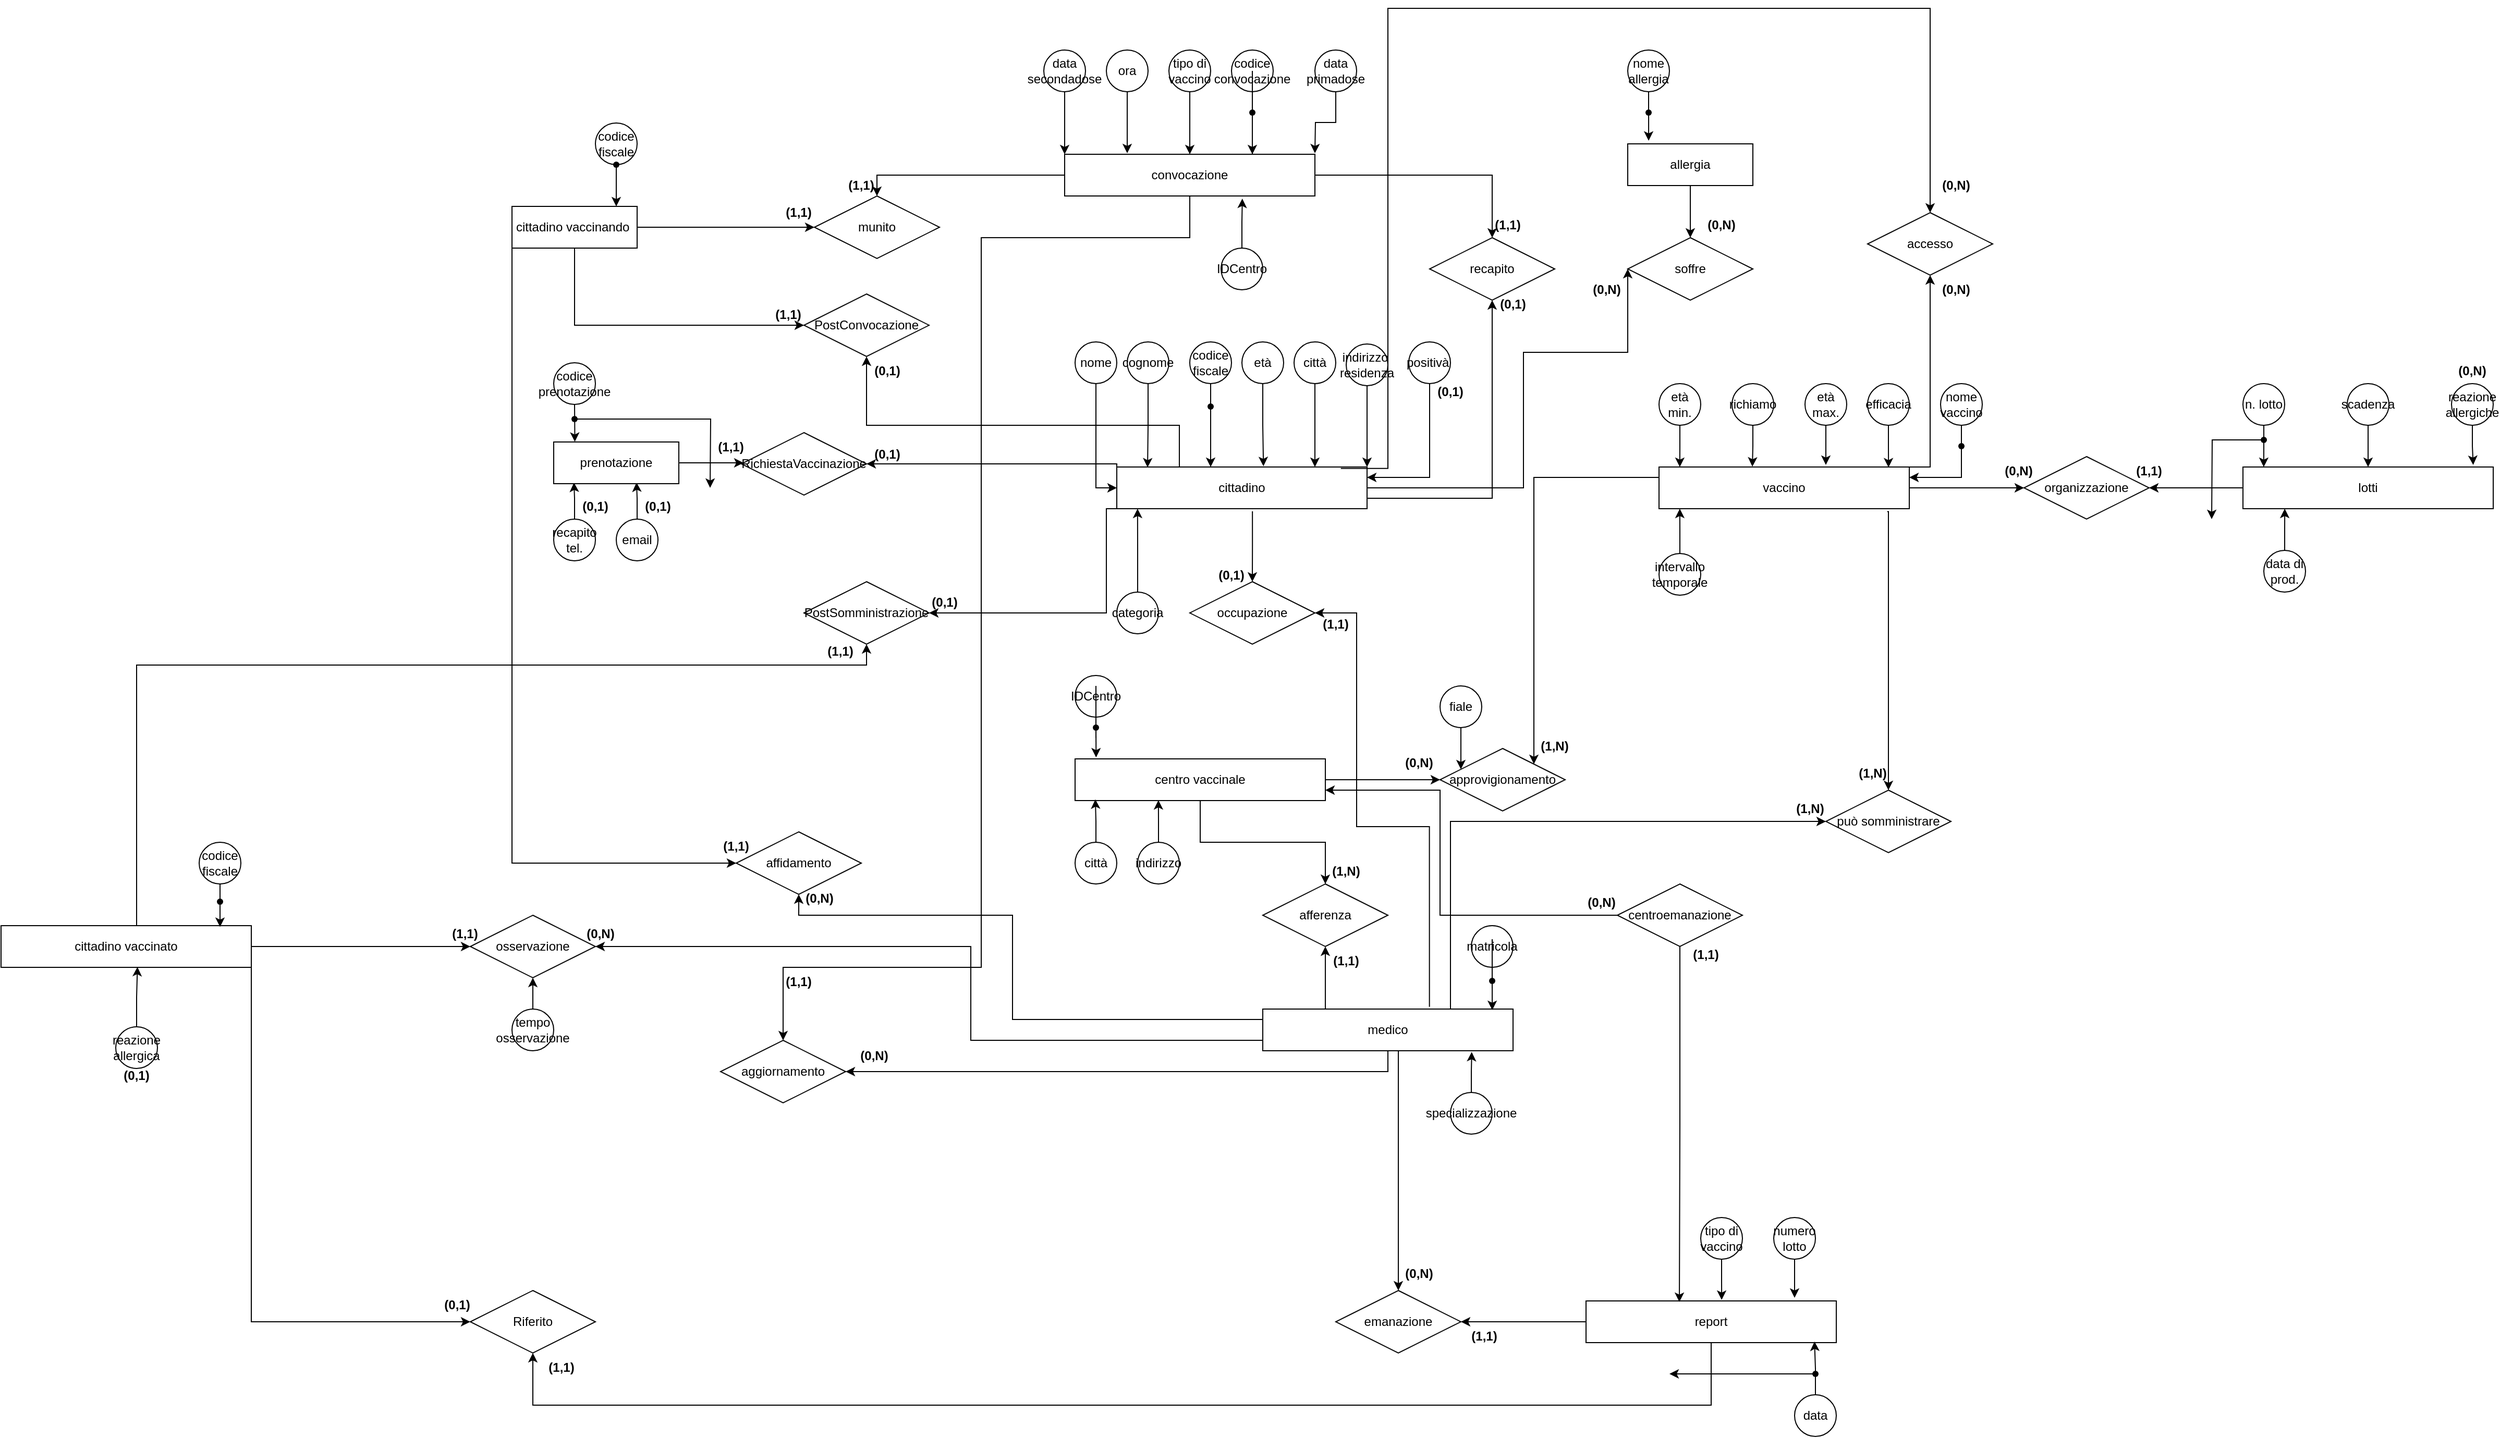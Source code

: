 <mxfile version="14.6.13" type="device"><diagram id="R2lEEEUBdFMjLlhIrx00" name="Page-1"><mxGraphModel dx="3512" dy="1962" grid="1" gridSize="10" guides="1" tooltips="1" connect="1" arrows="1" fold="1" page="1" pageScale="1" pageWidth="850" pageHeight="1100" math="0" shadow="0" extFonts="Permanent Marker^https://fonts.googleapis.com/css?family=Permanent+Marker"><root><mxCell id="0"/><mxCell id="1" parent="0"/><mxCell id="ji9AxmRxeWXFNGgRawOM-21" style="edgeStyle=orthogonalEdgeStyle;rounded=0;orthogonalLoop=1;jettySize=auto;html=1;exitX=0.25;exitY=1;exitDx=0;exitDy=0;entryX=1;entryY=0.5;entryDx=0;entryDy=0;" parent="1" source="M7mJ-Y6xl4wx2wZonbCR-2" target="ji9AxmRxeWXFNGgRawOM-18" edge="1"><mxGeometry relative="1" as="geometry"><Array as="points"><mxPoint x="150" y="160"/><mxPoint x="150" y="260"/></Array></mxGeometry></mxCell><mxCell id="ji9AxmRxeWXFNGgRawOM-23" style="edgeStyle=orthogonalEdgeStyle;rounded=0;orthogonalLoop=1;jettySize=auto;html=1;exitX=0;exitY=0;exitDx=0;exitDy=0;entryX=1;entryY=0.5;entryDx=0;entryDy=0;" parent="1" source="M7mJ-Y6xl4wx2wZonbCR-2" target="M7mJ-Y6xl4wx2wZonbCR-123" edge="1"><mxGeometry relative="1" as="geometry"><Array as="points"><mxPoint x="160" y="117"/></Array></mxGeometry></mxCell><mxCell id="O5sRg1MzqK75yd2f-65u-23" style="edgeStyle=orthogonalEdgeStyle;rounded=0;orthogonalLoop=1;jettySize=auto;html=1;exitX=0.5;exitY=1;exitDx=0;exitDy=0;entryX=1;entryY=0.25;entryDx=0;entryDy=0;" parent="1" source="C1OjwDGi4JCY3vMo2hrc-61" target="M7mJ-Y6xl4wx2wZonbCR-2" edge="1"><mxGeometry relative="1" as="geometry"/></mxCell><mxCell id="O5sRg1MzqK75yd2f-65u-24" style="edgeStyle=orthogonalEdgeStyle;rounded=0;orthogonalLoop=1;jettySize=auto;html=1;exitX=1;exitY=0.5;exitDx=0;exitDy=0;entryX=0;entryY=0.5;entryDx=0;entryDy=0;" parent="1" source="M7mJ-Y6xl4wx2wZonbCR-2" target="O5sRg1MzqK75yd2f-65u-22" edge="1"><mxGeometry relative="1" as="geometry"><Array as="points"><mxPoint x="550" y="140"/><mxPoint x="550" y="10"/><mxPoint x="650" y="10"/></Array></mxGeometry></mxCell><mxCell id="M7mJ-Y6xl4wx2wZonbCR-2" value="cittadino" style="whiteSpace=wrap;html=1;align=center;" parent="1" vertex="1"><mxGeometry x="160" y="120" width="240" height="40" as="geometry"/></mxCell><mxCell id="M7mJ-Y6xl4wx2wZonbCR-158" style="edgeStyle=orthogonalEdgeStyle;rounded=0;orthogonalLoop=1;jettySize=auto;html=1;entryX=0.586;entryY=-0.019;entryDx=0;entryDy=0;entryPerimeter=0;align=center;" parent="1" source="M7mJ-Y6xl4wx2wZonbCR-3" target="M7mJ-Y6xl4wx2wZonbCR-2" edge="1"><mxGeometry relative="1" as="geometry"/></mxCell><mxCell id="M7mJ-Y6xl4wx2wZonbCR-3" value="età" style="ellipse;whiteSpace=wrap;html=1;align=center;" parent="1" vertex="1"><mxGeometry x="280" width="40" height="40" as="geometry"/></mxCell><mxCell id="M7mJ-Y6xl4wx2wZonbCR-159" style="edgeStyle=orthogonalEdgeStyle;rounded=0;orthogonalLoop=1;jettySize=auto;html=1;entryX=0.375;entryY=0;entryDx=0;entryDy=0;entryPerimeter=0;align=center;" parent="1" source="M7mJ-Y6xl4wx2wZonbCR-4" target="M7mJ-Y6xl4wx2wZonbCR-2" edge="1"><mxGeometry relative="1" as="geometry"/></mxCell><mxCell id="M7mJ-Y6xl4wx2wZonbCR-4" value="codice fiscale" style="ellipse;whiteSpace=wrap;html=1;align=center;" parent="1" vertex="1"><mxGeometry x="230" width="40" height="40" as="geometry"/></mxCell><mxCell id="M7mJ-Y6xl4wx2wZonbCR-10" style="edgeStyle=orthogonalEdgeStyle;rounded=0;orthogonalLoop=1;jettySize=auto;html=1;entryX=0;entryY=0.5;entryDx=0;entryDy=0;startArrow=none;" parent="1" target="M7mJ-Y6xl4wx2wZonbCR-2" edge="1"><mxGeometry relative="1" as="geometry"><mxPoint x="140" y="66" as="sourcePoint"/><Array as="points"><mxPoint x="140" y="140"/></Array></mxGeometry></mxCell><mxCell id="M7mJ-Y6xl4wx2wZonbCR-5" value="nome" style="ellipse;whiteSpace=wrap;html=1;align=center;" parent="1" vertex="1"><mxGeometry x="120" width="40" height="40" as="geometry"/></mxCell><mxCell id="M7mJ-Y6xl4wx2wZonbCR-18" style="edgeStyle=orthogonalEdgeStyle;rounded=0;orthogonalLoop=1;jettySize=auto;html=1;entryX=0.123;entryY=0.01;entryDx=0;entryDy=0;entryPerimeter=0;" parent="1" source="M7mJ-Y6xl4wx2wZonbCR-6" target="M7mJ-Y6xl4wx2wZonbCR-2" edge="1"><mxGeometry relative="1" as="geometry"/></mxCell><mxCell id="M7mJ-Y6xl4wx2wZonbCR-6" value="cognome" style="ellipse;whiteSpace=wrap;html=1;align=center;" parent="1" vertex="1"><mxGeometry x="170" width="40" height="40" as="geometry"/></mxCell><mxCell id="M7mJ-Y6xl4wx2wZonbCR-15" style="edgeStyle=orthogonalEdgeStyle;rounded=0;orthogonalLoop=1;jettySize=auto;html=1;" parent="1" source="M7mJ-Y6xl4wx2wZonbCR-8" edge="1"><mxGeometry relative="1" as="geometry"><mxPoint x="350" y="120" as="targetPoint"/></mxGeometry></mxCell><mxCell id="M7mJ-Y6xl4wx2wZonbCR-8" value="città" style="ellipse;whiteSpace=wrap;html=1;align=center;" parent="1" vertex="1"><mxGeometry x="330" width="40" height="40" as="geometry"/></mxCell><mxCell id="M7mJ-Y6xl4wx2wZonbCR-157" style="edgeStyle=orthogonalEdgeStyle;rounded=0;orthogonalLoop=1;jettySize=auto;html=1;align=center;entryX=1;entryY=0;entryDx=0;entryDy=0;" parent="1" source="M7mJ-Y6xl4wx2wZonbCR-9" target="M7mJ-Y6xl4wx2wZonbCR-2" edge="1"><mxGeometry relative="1" as="geometry"><mxPoint x="400" y="110" as="targetPoint"/></mxGeometry></mxCell><mxCell id="M7mJ-Y6xl4wx2wZonbCR-9" value="indirizzo&amp;nbsp;&lt;br&gt;residenza" style="ellipse;whiteSpace=wrap;html=1;align=center;" parent="1" vertex="1"><mxGeometry x="380" y="2" width="40" height="40" as="geometry"/></mxCell><mxCell id="M7mJ-Y6xl4wx2wZonbCR-39" style="edgeStyle=orthogonalEdgeStyle;rounded=0;orthogonalLoop=1;jettySize=auto;html=1;entryX=0;entryY=0.5;entryDx=0;entryDy=0;align=center;" parent="1" source="M7mJ-Y6xl4wx2wZonbCR-30" target="M7mJ-Y6xl4wx2wZonbCR-37" edge="1"><mxGeometry relative="1" as="geometry"/></mxCell><mxCell id="M7mJ-Y6xl4wx2wZonbCR-30" value="vaccino" style="whiteSpace=wrap;html=1;align=center;" parent="1" vertex="1"><mxGeometry x="680" y="120" width="240" height="40" as="geometry"/></mxCell><mxCell id="M7mJ-Y6xl4wx2wZonbCR-34" style="edgeStyle=orthogonalEdgeStyle;rounded=0;orthogonalLoop=1;jettySize=auto;html=1;entryX=0.083;entryY=0;entryDx=0;entryDy=0;entryPerimeter=0;align=center;" parent="1" source="M7mJ-Y6xl4wx2wZonbCR-31" target="M7mJ-Y6xl4wx2wZonbCR-30" edge="1"><mxGeometry relative="1" as="geometry"/></mxCell><mxCell id="M7mJ-Y6xl4wx2wZonbCR-31" value="età min." style="ellipse;whiteSpace=wrap;html=1;align=center;" parent="1" vertex="1"><mxGeometry x="680" y="40" width="40" height="40" as="geometry"/></mxCell><mxCell id="M7mJ-Y6xl4wx2wZonbCR-36" style="edgeStyle=orthogonalEdgeStyle;rounded=0;orthogonalLoop=1;jettySize=auto;html=1;entryX=0.917;entryY=0.01;entryDx=0;entryDy=0;entryPerimeter=0;align=center;" parent="1" source="M7mJ-Y6xl4wx2wZonbCR-32" target="M7mJ-Y6xl4wx2wZonbCR-30" edge="1"><mxGeometry relative="1" as="geometry"/></mxCell><mxCell id="M7mJ-Y6xl4wx2wZonbCR-32" value="efficacia" style="ellipse;whiteSpace=wrap;html=1;align=center;" parent="1" vertex="1"><mxGeometry x="880" y="40" width="40" height="40" as="geometry"/></mxCell><mxCell id="M7mJ-Y6xl4wx2wZonbCR-35" style="edgeStyle=orthogonalEdgeStyle;rounded=0;orthogonalLoop=1;jettySize=auto;html=1;align=center;" parent="1" source="M7mJ-Y6xl4wx2wZonbCR-33" edge="1"><mxGeometry relative="1" as="geometry"><mxPoint x="840" y="118" as="targetPoint"/></mxGeometry></mxCell><mxCell id="M7mJ-Y6xl4wx2wZonbCR-33" value="età max." style="ellipse;whiteSpace=wrap;html=1;align=center;" parent="1" vertex="1"><mxGeometry x="820" y="40" width="40" height="40" as="geometry"/></mxCell><mxCell id="M7mJ-Y6xl4wx2wZonbCR-40" style="edgeStyle=orthogonalEdgeStyle;rounded=0;orthogonalLoop=1;jettySize=auto;html=1;align=center;exitX=0;exitY=0.5;exitDx=0;exitDy=0;" parent="1" source="M7mJ-Y6xl4wx2wZonbCR-38" target="M7mJ-Y6xl4wx2wZonbCR-37" edge="1"><mxGeometry relative="1" as="geometry"/></mxCell><mxCell id="M7mJ-Y6xl4wx2wZonbCR-37" value="organizzazione" style="shape=rhombus;perimeter=rhombusPerimeter;whiteSpace=wrap;html=1;align=center;" parent="1" vertex="1"><mxGeometry x="1030" y="110" width="120" height="60" as="geometry"/></mxCell><mxCell id="M7mJ-Y6xl4wx2wZonbCR-38" value="lotti" style="whiteSpace=wrap;html=1;align=center;" parent="1" vertex="1"><mxGeometry x="1240" y="120" width="240" height="40" as="geometry"/></mxCell><mxCell id="M7mJ-Y6xl4wx2wZonbCR-47" style="edgeStyle=orthogonalEdgeStyle;rounded=0;orthogonalLoop=1;jettySize=auto;html=1;entryX=0.92;entryY=-0.05;entryDx=0;entryDy=0;entryPerimeter=0;align=center;" parent="1" source="M7mJ-Y6xl4wx2wZonbCR-42" target="M7mJ-Y6xl4wx2wZonbCR-38" edge="1"><mxGeometry relative="1" as="geometry"/></mxCell><mxCell id="M7mJ-Y6xl4wx2wZonbCR-42" value="reazione&lt;br&gt;allergiche" style="ellipse;whiteSpace=wrap;html=1;align=center;" parent="1" vertex="1"><mxGeometry x="1440" y="40" width="40" height="40" as="geometry"/></mxCell><mxCell id="M7mJ-Y6xl4wx2wZonbCR-46" style="edgeStyle=orthogonalEdgeStyle;rounded=0;orthogonalLoop=1;jettySize=auto;html=1;entryX=0.5;entryY=0;entryDx=0;entryDy=0;align=center;" parent="1" source="M7mJ-Y6xl4wx2wZonbCR-43" target="M7mJ-Y6xl4wx2wZonbCR-38" edge="1"><mxGeometry relative="1" as="geometry"/></mxCell><mxCell id="M7mJ-Y6xl4wx2wZonbCR-43" value="scadenza" style="ellipse;whiteSpace=wrap;html=1;align=center;" parent="1" vertex="1"><mxGeometry x="1340" y="40" width="40" height="40" as="geometry"/></mxCell><mxCell id="lYYZWXInW0EMEGOhRut9-14" style="edgeStyle=orthogonalEdgeStyle;rounded=0;orthogonalLoop=1;jettySize=auto;html=1;entryX=0.083;entryY=0;entryDx=0;entryDy=0;entryPerimeter=0;" parent="1" source="M7mJ-Y6xl4wx2wZonbCR-44" target="M7mJ-Y6xl4wx2wZonbCR-38" edge="1"><mxGeometry relative="1" as="geometry"/></mxCell><mxCell id="M7mJ-Y6xl4wx2wZonbCR-44" value="n. lotto" style="ellipse;whiteSpace=wrap;html=1;align=center;" parent="1" vertex="1"><mxGeometry x="1240" y="40" width="40" height="40" as="geometry"/></mxCell><mxCell id="M7mJ-Y6xl4wx2wZonbCR-48" value="(0,N)" style="text;align=center;fontStyle=1;verticalAlign=middle;spacingLeft=3;spacingRight=3;strokeColor=none;rotatable=0;points=[[0,0.5],[1,0.5]];portConstraint=eastwest;" parent="1" vertex="1"><mxGeometry x="1010" y="110" width="30" height="26" as="geometry"/></mxCell><mxCell id="M7mJ-Y6xl4wx2wZonbCR-50" style="edgeStyle=orthogonalEdgeStyle;rounded=0;orthogonalLoop=1;jettySize=auto;html=1;entryX=0.373;entryY=-0.01;entryDx=0;entryDy=0;entryPerimeter=0;align=center;" parent="1" source="M7mJ-Y6xl4wx2wZonbCR-49" target="M7mJ-Y6xl4wx2wZonbCR-30" edge="1"><mxGeometry relative="1" as="geometry"/></mxCell><mxCell id="M7mJ-Y6xl4wx2wZonbCR-49" value="richiamo" style="ellipse;whiteSpace=wrap;html=1;align=center;" parent="1" vertex="1"><mxGeometry x="750" y="40" width="40" height="40" as="geometry"/></mxCell><mxCell id="ji9AxmRxeWXFNGgRawOM-13" style="edgeStyle=orthogonalEdgeStyle;rounded=0;orthogonalLoop=1;jettySize=auto;html=1;entryX=0.083;entryY=1;entryDx=0;entryDy=0;entryPerimeter=0;" parent="1" source="M7mJ-Y6xl4wx2wZonbCR-63" target="M7mJ-Y6xl4wx2wZonbCR-30" edge="1"><mxGeometry relative="1" as="geometry"/></mxCell><mxCell id="M7mJ-Y6xl4wx2wZonbCR-63" value="intervallo temporale&lt;br&gt;" style="ellipse;whiteSpace=wrap;html=1;align=center;" parent="1" vertex="1"><mxGeometry x="680" y="203" width="40" height="40" as="geometry"/></mxCell><mxCell id="M7mJ-Y6xl4wx2wZonbCR-100" style="edgeStyle=orthogonalEdgeStyle;rounded=0;orthogonalLoop=1;jettySize=auto;html=1;entryX=0.5;entryY=0;entryDx=0;entryDy=0;align=center;" parent="1" source="M7mJ-Y6xl4wx2wZonbCR-95" target="M7mJ-Y6xl4wx2wZonbCR-97" edge="1"><mxGeometry relative="1" as="geometry"/></mxCell><mxCell id="M7mJ-Y6xl4wx2wZonbCR-106" style="edgeStyle=orthogonalEdgeStyle;rounded=0;orthogonalLoop=1;jettySize=auto;html=1;entryX=0;entryY=0.5;entryDx=0;entryDy=0;align=center;" parent="1" source="M7mJ-Y6xl4wx2wZonbCR-95" target="M7mJ-Y6xl4wx2wZonbCR-105" edge="1"><mxGeometry relative="1" as="geometry"/></mxCell><mxCell id="M7mJ-Y6xl4wx2wZonbCR-95" value="centro vaccinale" style="whiteSpace=wrap;html=1;align=center;" parent="1" vertex="1"><mxGeometry x="120" y="400" width="240" height="40" as="geometry"/></mxCell><mxCell id="M7mJ-Y6xl4wx2wZonbCR-97" value="afferenza" style="shape=rhombus;perimeter=rhombusPerimeter;whiteSpace=wrap;html=1;align=center;" parent="1" vertex="1"><mxGeometry x="300" y="520" width="120" height="60" as="geometry"/></mxCell><mxCell id="M7mJ-Y6xl4wx2wZonbCR-104" style="edgeStyle=orthogonalEdgeStyle;rounded=0;orthogonalLoop=1;jettySize=auto;html=1;entryX=0.5;entryY=1;entryDx=0;entryDy=0;align=center;" parent="1" source="M7mJ-Y6xl4wx2wZonbCR-102" target="M7mJ-Y6xl4wx2wZonbCR-97" edge="1"><mxGeometry relative="1" as="geometry"><Array as="points"><mxPoint x="360" y="630"/><mxPoint x="360" y="630"/></Array></mxGeometry></mxCell><mxCell id="M7mJ-Y6xl4wx2wZonbCR-198" style="edgeStyle=orthogonalEdgeStyle;rounded=0;orthogonalLoop=1;jettySize=auto;html=1;entryX=1;entryY=0.5;entryDx=0;entryDy=0;align=center;" parent="1" source="M7mJ-Y6xl4wx2wZonbCR-102" target="M7mJ-Y6xl4wx2wZonbCR-192" edge="1"><mxGeometry relative="1" as="geometry"><Array as="points"><mxPoint x="20" y="670"/><mxPoint x="20" y="580"/></Array></mxGeometry></mxCell><mxCell id="M7mJ-Y6xl4wx2wZonbCR-200" style="edgeStyle=orthogonalEdgeStyle;rounded=0;orthogonalLoop=1;jettySize=auto;html=1;entryX=1;entryY=0.5;entryDx=0;entryDy=0;align=center;" parent="1" source="M7mJ-Y6xl4wx2wZonbCR-102" target="M7mJ-Y6xl4wx2wZonbCR-194" edge="1"><mxGeometry relative="1" as="geometry"><Array as="points"><mxPoint x="420" y="700"/></Array></mxGeometry></mxCell><mxCell id="M7mJ-Y6xl4wx2wZonbCR-208" style="edgeStyle=orthogonalEdgeStyle;rounded=0;orthogonalLoop=1;jettySize=auto;html=1;entryX=0.5;entryY=0;entryDx=0;entryDy=0;align=center;" parent="1" source="M7mJ-Y6xl4wx2wZonbCR-102" target="M7mJ-Y6xl4wx2wZonbCR-195" edge="1"><mxGeometry relative="1" as="geometry"><Array as="points"><mxPoint x="430" y="900"/></Array></mxGeometry></mxCell><mxCell id="nNRtTqkSwt77qWnMhOGQ-52" style="edgeStyle=orthogonalEdgeStyle;rounded=0;orthogonalLoop=1;jettySize=auto;html=1;exitX=0;exitY=0.25;exitDx=0;exitDy=0;" parent="1" source="M7mJ-Y6xl4wx2wZonbCR-102" target="nNRtTqkSwt77qWnMhOGQ-51" edge="1"><mxGeometry relative="1" as="geometry"><Array as="points"><mxPoint x="60" y="650"/><mxPoint x="60" y="550"/><mxPoint x="-145" y="550"/></Array></mxGeometry></mxCell><mxCell id="O5sRg1MzqK75yd2f-65u-21" style="edgeStyle=orthogonalEdgeStyle;rounded=0;orthogonalLoop=1;jettySize=auto;html=1;exitX=0.75;exitY=0;exitDx=0;exitDy=0;entryX=0;entryY=0.5;entryDx=0;entryDy=0;" parent="1" source="M7mJ-Y6xl4wx2wZonbCR-102" target="M7mJ-Y6xl4wx2wZonbCR-189" edge="1"><mxGeometry relative="1" as="geometry"/></mxCell><mxCell id="M7mJ-Y6xl4wx2wZonbCR-102" value="medico" style="whiteSpace=wrap;html=1;align=center;" parent="1" vertex="1"><mxGeometry x="300" y="640" width="240" height="40" as="geometry"/></mxCell><mxCell id="M7mJ-Y6xl4wx2wZonbCR-107" style="edgeStyle=orthogonalEdgeStyle;rounded=0;orthogonalLoop=1;jettySize=auto;html=1;align=center;exitX=0;exitY=0.25;exitDx=0;exitDy=0;" parent="1" source="M7mJ-Y6xl4wx2wZonbCR-30" target="M7mJ-Y6xl4wx2wZonbCR-105" edge="1"><mxGeometry relative="1" as="geometry"><mxPoint x="608.8" y="130" as="sourcePoint"/><Array as="points"><mxPoint x="560" y="130"/></Array></mxGeometry></mxCell><mxCell id="M7mJ-Y6xl4wx2wZonbCR-105" value="approvigionamento" style="shape=rhombus;perimeter=rhombusPerimeter;whiteSpace=wrap;html=1;align=center;" parent="1" vertex="1"><mxGeometry x="470" y="390" width="120" height="60" as="geometry"/></mxCell><mxCell id="M7mJ-Y6xl4wx2wZonbCR-113" value="(0,N)" style="text;align=center;fontStyle=1;verticalAlign=middle;spacingLeft=3;spacingRight=3;strokeColor=none;rotatable=0;points=[[0,0.5],[1,0.5]];portConstraint=eastwest;" parent="1" vertex="1"><mxGeometry x="425" y="880" width="50" height="26" as="geometry"/></mxCell><mxCell id="M7mJ-Y6xl4wx2wZonbCR-114" value="(1,N)" style="text;align=center;fontStyle=1;verticalAlign=middle;spacingLeft=3;spacingRight=3;strokeColor=none;rotatable=0;points=[[0,0.5],[1,0.5]];portConstraint=eastwest;" parent="1" vertex="1"><mxGeometry x="560" y="374" width="40" height="26" as="geometry"/></mxCell><mxCell id="M7mJ-Y6xl4wx2wZonbCR-115" value="(0,N)" style="text;align=center;fontStyle=1;verticalAlign=middle;spacingLeft=3;spacingRight=3;strokeColor=none;rotatable=0;points=[[0,0.5],[1,0.5]];portConstraint=eastwest;" parent="1" vertex="1"><mxGeometry x="430" y="390" width="40" height="26" as="geometry"/></mxCell><mxCell id="M7mJ-Y6xl4wx2wZonbCR-116" value="(1,1)" style="text;align=center;fontStyle=1;verticalAlign=middle;spacingLeft=3;spacingRight=3;strokeColor=none;rotatable=0;points=[[0,0.5],[1,0.5]];portConstraint=eastwest;" parent="1" vertex="1"><mxGeometry x="360" y="580" width="40" height="26" as="geometry"/></mxCell><mxCell id="M7mJ-Y6xl4wx2wZonbCR-117" value="(1,N)" style="text;align=center;fontStyle=1;verticalAlign=middle;spacingLeft=3;spacingRight=3;strokeColor=none;rotatable=0;points=[[0,0.5],[1,0.5]];portConstraint=eastwest;" parent="1" vertex="1"><mxGeometry x="360" y="494" width="40" height="26" as="geometry"/></mxCell><mxCell id="C1OjwDGi4JCY3vMo2hrc-6" style="edgeStyle=orthogonalEdgeStyle;rounded=0;orthogonalLoop=1;jettySize=auto;html=1;exitX=1;exitY=0.5;exitDx=0;exitDy=0;" parent="1" source="C1OjwDGi4JCY3vMo2hrc-5" target="M7mJ-Y6xl4wx2wZonbCR-123" edge="1"><mxGeometry relative="1" as="geometry"><Array as="points"><mxPoint x="-220" y="116"/><mxPoint x="-220" y="116"/></Array></mxGeometry></mxCell><mxCell id="M7mJ-Y6xl4wx2wZonbCR-123" value="RichiestaVaccinazione" style="shape=rhombus;perimeter=rhombusPerimeter;whiteSpace=wrap;html=1;align=center;" parent="1" vertex="1"><mxGeometry x="-200" y="87" width="120" height="60" as="geometry"/></mxCell><mxCell id="O5sRg1MzqK75yd2f-65u-6" style="edgeStyle=orthogonalEdgeStyle;rounded=0;orthogonalLoop=1;jettySize=auto;html=1;entryX=0.662;entryY=0.971;entryDx=0;entryDy=0;entryPerimeter=0;" parent="1" source="M7mJ-Y6xl4wx2wZonbCR-129" target="C1OjwDGi4JCY3vMo2hrc-5" edge="1"><mxGeometry relative="1" as="geometry"/></mxCell><mxCell id="M7mJ-Y6xl4wx2wZonbCR-129" value="email" style="ellipse;whiteSpace=wrap;html=1;align=center;" parent="1" vertex="1"><mxGeometry x="-320" y="170" width="40" height="40" as="geometry"/></mxCell><mxCell id="O5sRg1MzqK75yd2f-65u-7" style="edgeStyle=orthogonalEdgeStyle;rounded=0;orthogonalLoop=1;jettySize=auto;html=1;entryX=0.162;entryY=0.975;entryDx=0;entryDy=0;entryPerimeter=0;" parent="1" source="M7mJ-Y6xl4wx2wZonbCR-130" target="C1OjwDGi4JCY3vMo2hrc-5" edge="1"><mxGeometry relative="1" as="geometry"/></mxCell><mxCell id="M7mJ-Y6xl4wx2wZonbCR-130" value="recapito tel." style="ellipse;whiteSpace=wrap;html=1;align=center;" parent="1" vertex="1"><mxGeometry x="-380" y="170" width="40" height="40" as="geometry"/></mxCell><mxCell id="M7mJ-Y6xl4wx2wZonbCR-144" style="edgeStyle=orthogonalEdgeStyle;rounded=0;orthogonalLoop=1;jettySize=auto;html=1;entryX=0;entryY=0.5;entryDx=0;entryDy=0;align=center;" parent="1" source="M7mJ-Y6xl4wx2wZonbCR-133" target="M7mJ-Y6xl4wx2wZonbCR-142" edge="1"><mxGeometry relative="1" as="geometry"/></mxCell><mxCell id="nNRtTqkSwt77qWnMhOGQ-53" style="edgeStyle=orthogonalEdgeStyle;rounded=0;orthogonalLoop=1;jettySize=auto;html=1;exitX=0;exitY=1;exitDx=0;exitDy=0;entryX=0;entryY=0.5;entryDx=0;entryDy=0;" parent="1" source="M7mJ-Y6xl4wx2wZonbCR-133" target="nNRtTqkSwt77qWnMhOGQ-51" edge="1"><mxGeometry relative="1" as="geometry"><Array as="points"><mxPoint x="-420" y="500"/></Array></mxGeometry></mxCell><mxCell id="ji9AxmRxeWXFNGgRawOM-19" style="edgeStyle=orthogonalEdgeStyle;rounded=0;orthogonalLoop=1;jettySize=auto;html=1;entryX=0;entryY=0.5;entryDx=0;entryDy=0;" parent="1" source="M7mJ-Y6xl4wx2wZonbCR-133" target="ji9AxmRxeWXFNGgRawOM-17" edge="1"><mxGeometry relative="1" as="geometry"><Array as="points"><mxPoint x="-360" y="-16"/></Array></mxGeometry></mxCell><mxCell id="M7mJ-Y6xl4wx2wZonbCR-133" value="cittadino vaccinando&amp;nbsp;" style="whiteSpace=wrap;html=1;align=center;" parent="1" vertex="1"><mxGeometry x="-420" y="-130" width="120" height="40" as="geometry"/></mxCell><mxCell id="M7mJ-Y6xl4wx2wZonbCR-141" style="edgeStyle=orthogonalEdgeStyle;rounded=0;orthogonalLoop=1;jettySize=auto;html=1;entryX=0.5;entryY=0;entryDx=0;entryDy=0;align=center;" parent="1" source="M7mJ-Y6xl4wx2wZonbCR-136" target="M7mJ-Y6xl4wx2wZonbCR-137" edge="1"><mxGeometry relative="1" as="geometry"/></mxCell><mxCell id="M7mJ-Y6xl4wx2wZonbCR-143" style="edgeStyle=orthogonalEdgeStyle;rounded=0;orthogonalLoop=1;jettySize=auto;html=1;entryX=0.5;entryY=0;entryDx=0;entryDy=0;align=center;" parent="1" source="M7mJ-Y6xl4wx2wZonbCR-136" target="M7mJ-Y6xl4wx2wZonbCR-142" edge="1"><mxGeometry relative="1" as="geometry"/></mxCell><mxCell id="M7mJ-Y6xl4wx2wZonbCR-136" value="convocazione" style="whiteSpace=wrap;html=1;align=center;" parent="1" vertex="1"><mxGeometry x="110" y="-180" width="240" height="40" as="geometry"/></mxCell><mxCell id="M7mJ-Y6xl4wx2wZonbCR-145" style="edgeStyle=orthogonalEdgeStyle;rounded=0;orthogonalLoop=1;jettySize=auto;html=1;align=center;exitX=1;exitY=0.75;exitDx=0;exitDy=0;" parent="1" source="M7mJ-Y6xl4wx2wZonbCR-2" target="M7mJ-Y6xl4wx2wZonbCR-137" edge="1"><mxGeometry relative="1" as="geometry"><Array as="points"><mxPoint x="520" y="150"/></Array></mxGeometry></mxCell><mxCell id="M7mJ-Y6xl4wx2wZonbCR-137" value="recapito" style="shape=rhombus;perimeter=rhombusPerimeter;whiteSpace=wrap;html=1;align=center;" parent="1" vertex="1"><mxGeometry x="460" y="-100" width="120" height="60" as="geometry"/></mxCell><mxCell id="M7mJ-Y6xl4wx2wZonbCR-142" value="munito" style="shape=rhombus;perimeter=rhombusPerimeter;whiteSpace=wrap;html=1;align=center;" parent="1" vertex="1"><mxGeometry x="-130" y="-140" width="120" height="60" as="geometry"/></mxCell><mxCell id="M7mJ-Y6xl4wx2wZonbCR-154" style="edgeStyle=orthogonalEdgeStyle;rounded=0;orthogonalLoop=1;jettySize=auto;html=1;align=center;" parent="1" source="M7mJ-Y6xl4wx2wZonbCR-150" edge="1"><mxGeometry relative="1" as="geometry"><mxPoint x="170" y="-181" as="targetPoint"/></mxGeometry></mxCell><mxCell id="M7mJ-Y6xl4wx2wZonbCR-150" value="ora" style="ellipse;whiteSpace=wrap;html=1;align=center;" parent="1" vertex="1"><mxGeometry x="150" y="-280" width="40" height="40" as="geometry"/></mxCell><mxCell id="M7mJ-Y6xl4wx2wZonbCR-205" style="edgeStyle=orthogonalEdgeStyle;rounded=0;orthogonalLoop=1;jettySize=auto;html=1;entryX=0;entryY=0;entryDx=0;entryDy=0;align=center;" parent="1" source="M7mJ-Y6xl4wx2wZonbCR-151" target="M7mJ-Y6xl4wx2wZonbCR-136" edge="1"><mxGeometry relative="1" as="geometry"/></mxCell><mxCell id="M7mJ-Y6xl4wx2wZonbCR-151" value="data&lt;br&gt;secondadose" style="ellipse;whiteSpace=wrap;html=1;align=center;" parent="1" vertex="1"><mxGeometry x="90" y="-280" width="40" height="40" as="geometry"/></mxCell><mxCell id="kkFKPwQaQh-C8Sz86tsV-3" style="edgeStyle=orthogonalEdgeStyle;rounded=0;orthogonalLoop=1;jettySize=auto;html=1;entryX=0.5;entryY=0;entryDx=0;entryDy=0;" edge="1" parent="1" source="M7mJ-Y6xl4wx2wZonbCR-152" target="M7mJ-Y6xl4wx2wZonbCR-136"><mxGeometry relative="1" as="geometry"/></mxCell><mxCell id="M7mJ-Y6xl4wx2wZonbCR-152" value="tipo di vaccino" style="ellipse;whiteSpace=wrap;html=1;align=center;" parent="1" vertex="1"><mxGeometry x="210" y="-280" width="40" height="40" as="geometry"/></mxCell><mxCell id="M7mJ-Y6xl4wx2wZonbCR-191" style="edgeStyle=orthogonalEdgeStyle;rounded=0;orthogonalLoop=1;jettySize=auto;html=1;align=center;exitX=0.912;exitY=1.07;exitDx=0;exitDy=0;exitPerimeter=0;entryX=0.5;entryY=0;entryDx=0;entryDy=0;" parent="1" source="M7mJ-Y6xl4wx2wZonbCR-30" target="M7mJ-Y6xl4wx2wZonbCR-189" edge="1"><mxGeometry relative="1" as="geometry"><Array as="points"><mxPoint x="900" y="163"/></Array></mxGeometry></mxCell><mxCell id="M7mJ-Y6xl4wx2wZonbCR-189" value="può somministrare" style="shape=rhombus;perimeter=rhombusPerimeter;whiteSpace=wrap;html=1;align=center;" parent="1" vertex="1"><mxGeometry x="840" y="430" width="120" height="60" as="geometry"/></mxCell><mxCell id="M7mJ-Y6xl4wx2wZonbCR-192" value="osservazione" style="shape=rhombus;perimeter=rhombusPerimeter;whiteSpace=wrap;html=1;align=center;" parent="1" vertex="1"><mxGeometry x="-460" y="550" width="120" height="60" as="geometry"/></mxCell><mxCell id="M7mJ-Y6xl4wx2wZonbCR-194" value="aggiornamento" style="shape=rhombus;perimeter=rhombusPerimeter;whiteSpace=wrap;html=1;align=center;" parent="1" vertex="1"><mxGeometry x="-220" y="670" width="120" height="60" as="geometry"/></mxCell><mxCell id="M7mJ-Y6xl4wx2wZonbCR-195" value="emanazione" style="shape=rhombus;perimeter=rhombusPerimeter;whiteSpace=wrap;html=1;align=center;" parent="1" vertex="1"><mxGeometry x="370" y="910" width="120" height="60" as="geometry"/></mxCell><mxCell id="M7mJ-Y6xl4wx2wZonbCR-212" style="edgeStyle=orthogonalEdgeStyle;rounded=0;orthogonalLoop=1;jettySize=auto;html=1;entryX=1;entryY=0.5;entryDx=0;entryDy=0;align=center;" parent="1" source="M7mJ-Y6xl4wx2wZonbCR-211" target="M7mJ-Y6xl4wx2wZonbCR-195" edge="1"><mxGeometry relative="1" as="geometry"/></mxCell><mxCell id="kkFKPwQaQh-C8Sz86tsV-44" style="edgeStyle=orthogonalEdgeStyle;rounded=0;orthogonalLoop=1;jettySize=auto;html=1;" edge="1" parent="1" source="M7mJ-Y6xl4wx2wZonbCR-211" target="kkFKPwQaQh-C8Sz86tsV-42"><mxGeometry relative="1" as="geometry"><Array as="points"><mxPoint x="730" y="1020"/><mxPoint x="-400" y="1020"/></Array></mxGeometry></mxCell><mxCell id="M7mJ-Y6xl4wx2wZonbCR-211" value="report" style="whiteSpace=wrap;html=1;align=center;" parent="1" vertex="1"><mxGeometry x="610" y="920" width="240" height="40" as="geometry"/></mxCell><mxCell id="nNRtTqkSwt77qWnMhOGQ-3" style="edgeStyle=orthogonalEdgeStyle;rounded=0;orthogonalLoop=1;jettySize=auto;html=1;" parent="1" source="nNRtTqkSwt77qWnMhOGQ-2" target="M7mJ-Y6xl4wx2wZonbCR-192" edge="1"><mxGeometry relative="1" as="geometry"/></mxCell><mxCell id="nNRtTqkSwt77qWnMhOGQ-2" value="tempo osservazione" style="ellipse;whiteSpace=wrap;html=1;align=center;" parent="1" vertex="1"><mxGeometry x="-420" y="640" width="40" height="40" as="geometry"/></mxCell><mxCell id="nNRtTqkSwt77qWnMhOGQ-17" style="edgeStyle=orthogonalEdgeStyle;rounded=0;orthogonalLoop=1;jettySize=auto;html=1;entryX=0.542;entryY=-0.025;entryDx=0;entryDy=0;entryPerimeter=0;" parent="1" source="nNRtTqkSwt77qWnMhOGQ-4" target="M7mJ-Y6xl4wx2wZonbCR-211" edge="1"><mxGeometry relative="1" as="geometry"/></mxCell><mxCell id="nNRtTqkSwt77qWnMhOGQ-4" value="tipo di vaccino" style="ellipse;whiteSpace=wrap;html=1;align=center;" parent="1" vertex="1"><mxGeometry x="720" y="840" width="40" height="40" as="geometry"/></mxCell><mxCell id="kkFKPwQaQh-C8Sz86tsV-47" style="edgeStyle=orthogonalEdgeStyle;rounded=0;orthogonalLoop=1;jettySize=auto;html=1;entryX=0.913;entryY=0.975;entryDx=0;entryDy=0;entryPerimeter=0;" edge="1" parent="1" source="nNRtTqkSwt77qWnMhOGQ-6" target="M7mJ-Y6xl4wx2wZonbCR-211"><mxGeometry relative="1" as="geometry"/></mxCell><mxCell id="nNRtTqkSwt77qWnMhOGQ-6" value="data" style="ellipse;whiteSpace=wrap;html=1;align=center;" parent="1" vertex="1"><mxGeometry x="810" y="1010" width="40" height="40" as="geometry"/></mxCell><mxCell id="nNRtTqkSwt77qWnMhOGQ-15" style="edgeStyle=orthogonalEdgeStyle;rounded=0;orthogonalLoop=1;jettySize=auto;html=1;" parent="1" source="nNRtTqkSwt77qWnMhOGQ-7" edge="1"><mxGeometry relative="1" as="geometry"><mxPoint x="810" y="917" as="targetPoint"/></mxGeometry></mxCell><mxCell id="nNRtTqkSwt77qWnMhOGQ-7" value="numero lotto" style="ellipse;whiteSpace=wrap;html=1;align=center;" parent="1" vertex="1"><mxGeometry x="790" y="840" width="40" height="40" as="geometry"/></mxCell><mxCell id="nNRtTqkSwt77qWnMhOGQ-22" style="edgeStyle=orthogonalEdgeStyle;rounded=0;orthogonalLoop=1;jettySize=auto;html=1;entryX=0;entryY=0.5;entryDx=0;entryDy=0;" parent="1" source="nNRtTqkSwt77qWnMhOGQ-21" target="M7mJ-Y6xl4wx2wZonbCR-192" edge="1"><mxGeometry relative="1" as="geometry"/></mxCell><mxCell id="kkFKPwQaQh-C8Sz86tsV-43" style="edgeStyle=orthogonalEdgeStyle;rounded=0;orthogonalLoop=1;jettySize=auto;html=1;exitX=1;exitY=1;exitDx=0;exitDy=0;entryX=0;entryY=0.5;entryDx=0;entryDy=0;" edge="1" parent="1" source="nNRtTqkSwt77qWnMhOGQ-21" target="kkFKPwQaQh-C8Sz86tsV-42"><mxGeometry relative="1" as="geometry"/></mxCell><mxCell id="nNRtTqkSwt77qWnMhOGQ-21" value="cittadino vaccinato" style="whiteSpace=wrap;html=1;align=center;" parent="1" vertex="1"><mxGeometry x="-910" y="560" width="240" height="40" as="geometry"/></mxCell><mxCell id="nNRtTqkSwt77qWnMhOGQ-23" value="(1,1)" style="text;align=center;fontStyle=1;verticalAlign=middle;spacingLeft=3;spacingRight=3;strokeColor=none;rotatable=0;points=[[0,0.5],[1,0.5]];portConstraint=eastwest;" parent="1" vertex="1"><mxGeometry x="485" y="940" width="55" height="26" as="geometry"/></mxCell><mxCell id="nNRtTqkSwt77qWnMhOGQ-27" value="(1,1)" style="text;align=center;fontStyle=1;verticalAlign=middle;spacingLeft=3;spacingRight=3;strokeColor=none;rotatable=0;points=[[0,0.5],[1,0.5]];portConstraint=eastwest;" parent="1" vertex="1"><mxGeometry x="-170" y="600" width="50" height="26" as="geometry"/></mxCell><mxCell id="nNRtTqkSwt77qWnMhOGQ-30" value="(1,N)" style="text;align=center;fontStyle=1;verticalAlign=middle;spacingLeft=3;spacingRight=3;strokeColor=none;rotatable=0;points=[[0,0.5],[1,0.5]];portConstraint=eastwest;" parent="1" vertex="1"><mxGeometry x="860" y="400" width="50" height="26" as="geometry"/></mxCell><mxCell id="nNRtTqkSwt77qWnMhOGQ-32" value="(1,N)" style="text;align=center;fontStyle=1;verticalAlign=middle;spacingLeft=3;spacingRight=3;strokeColor=none;rotatable=0;points=[[0,0.5],[1,0.5]];portConstraint=eastwest;" parent="1" vertex="1"><mxGeometry x="800" y="434" width="50" height="26" as="geometry"/></mxCell><mxCell id="nNRtTqkSwt77qWnMhOGQ-33" value="(1,1)" style="text;align=center;fontStyle=1;verticalAlign=middle;spacingLeft=3;spacingRight=3;strokeColor=none;rotatable=0;points=[[0,0.5],[1,0.5]];portConstraint=eastwest;" parent="1" vertex="1"><mxGeometry x="-492.5" y="554" width="55" height="26" as="geometry"/></mxCell><mxCell id="nNRtTqkSwt77qWnMhOGQ-34" value="(0,N)" style="text;align=center;fontStyle=1;verticalAlign=middle;spacingLeft=3;spacingRight=3;strokeColor=none;rotatable=0;points=[[0,0.5],[1,0.5]];portConstraint=eastwest;" parent="1" vertex="1"><mxGeometry x="-360" y="554" width="50" height="26" as="geometry"/></mxCell><mxCell id="nNRtTqkSwt77qWnMhOGQ-35" value="(1,1)" style="text;align=center;fontStyle=1;verticalAlign=middle;spacingLeft=3;spacingRight=3;strokeColor=none;rotatable=0;points=[[0,0.5],[1,0.5]];portConstraint=eastwest;" parent="1" vertex="1"><mxGeometry x="-230" y="470" width="50" height="26" as="geometry"/></mxCell><mxCell id="nNRtTqkSwt77qWnMhOGQ-36" value="(0,N)" style="text;align=center;fontStyle=1;verticalAlign=middle;spacingLeft=3;spacingRight=3;strokeColor=none;rotatable=0;points=[[0,0.5],[1,0.5]];portConstraint=eastwest;" parent="1" vertex="1"><mxGeometry x="-150" y="520" width="50" height="26" as="geometry"/></mxCell><mxCell id="nNRtTqkSwt77qWnMhOGQ-37" value="(1,1)" style="text;align=center;fontStyle=1;verticalAlign=middle;spacingLeft=3;spacingRight=3;strokeColor=none;rotatable=0;points=[[0,0.5],[1,0.5]];portConstraint=eastwest;" parent="1" vertex="1"><mxGeometry x="-110" y="-164" width="50" height="26" as="geometry"/></mxCell><mxCell id="nNRtTqkSwt77qWnMhOGQ-38" value="(1,1)" style="text;align=center;fontStyle=1;verticalAlign=middle;spacingLeft=3;spacingRight=3;strokeColor=none;rotatable=0;points=[[0,0.5],[1,0.5]];portConstraint=eastwest;" parent="1" vertex="1"><mxGeometry x="-170" y="-138" width="50" height="26" as="geometry"/></mxCell><mxCell id="nNRtTqkSwt77qWnMhOGQ-39" value="(1,1)" style="text;align=center;fontStyle=1;verticalAlign=middle;spacingLeft=3;spacingRight=3;strokeColor=none;rotatable=0;points=[[0,0.5],[1,0.5]];portConstraint=eastwest;" parent="1" vertex="1"><mxGeometry x="510" y="-126" width="50" height="26" as="geometry"/></mxCell><mxCell id="nNRtTqkSwt77qWnMhOGQ-40" value="(0,1)" style="text;align=center;fontStyle=1;verticalAlign=middle;spacingLeft=3;spacingRight=3;strokeColor=none;rotatable=0;points=[[0,0.5],[1,0.5]];portConstraint=eastwest;" parent="1" vertex="1"><mxGeometry x="520" y="-50" width="40" height="26" as="geometry"/></mxCell><mxCell id="nNRtTqkSwt77qWnMhOGQ-42" value="(0,1)" style="text;align=center;fontStyle=1;verticalAlign=middle;spacingLeft=3;spacingRight=3;strokeColor=none;rotatable=0;points=[[0,0.5],[1,0.5]];portConstraint=eastwest;" parent="1" vertex="1"><mxGeometry x="-85" y="94" width="50" height="26" as="geometry"/></mxCell><mxCell id="nNRtTqkSwt77qWnMhOGQ-43" value="(1,1)" style="text;align=center;fontStyle=1;verticalAlign=middle;spacingLeft=3;spacingRight=3;strokeColor=none;rotatable=0;points=[[0,0.5],[1,0.5]];portConstraint=eastwest;" parent="1" vertex="1"><mxGeometry x="1120" y="110" width="60" height="26" as="geometry"/></mxCell><mxCell id="nNRtTqkSwt77qWnMhOGQ-51" value="affidamento" style="shape=rhombus;perimeter=rhombusPerimeter;whiteSpace=wrap;html=1;align=center;" parent="1" vertex="1"><mxGeometry x="-205" y="470" width="120" height="60" as="geometry"/></mxCell><mxCell id="nNRtTqkSwt77qWnMhOGQ-55" style="edgeStyle=orthogonalEdgeStyle;rounded=0;orthogonalLoop=1;jettySize=auto;html=1;align=center;" parent="1" source="M7mJ-Y6xl4wx2wZonbCR-136" target="M7mJ-Y6xl4wx2wZonbCR-194" edge="1"><mxGeometry relative="1" as="geometry"><Array as="points"><mxPoint x="230" y="-100"/><mxPoint x="30" y="-100"/><mxPoint x="30" y="600"/><mxPoint x="-160" y="600"/></Array><mxPoint x="230" y="-140" as="sourcePoint"/><mxPoint x="-257.5" y="630" as="targetPoint"/></mxGeometry></mxCell><mxCell id="bSPuXpcvFD6FATroiEFk-8" style="edgeStyle=orthogonalEdgeStyle;rounded=0;orthogonalLoop=1;jettySize=auto;html=1;entryX=0.545;entryY=0.99;entryDx=0;entryDy=0;entryPerimeter=0;" parent="1" source="bSPuXpcvFD6FATroiEFk-7" target="nNRtTqkSwt77qWnMhOGQ-21" edge="1"><mxGeometry relative="1" as="geometry"/></mxCell><mxCell id="bSPuXpcvFD6FATroiEFk-7" value="reazione allergica" style="ellipse;whiteSpace=wrap;html=1;align=center;" parent="1" vertex="1"><mxGeometry x="-800" y="657" width="40" height="40" as="geometry"/></mxCell><mxCell id="C1OjwDGi4JCY3vMo2hrc-4" style="edgeStyle=orthogonalEdgeStyle;rounded=0;orthogonalLoop=1;jettySize=auto;html=1;entryX=0.333;entryY=0.99;entryDx=0;entryDy=0;entryPerimeter=0;" parent="1" source="C1OjwDGi4JCY3vMo2hrc-1" target="M7mJ-Y6xl4wx2wZonbCR-95" edge="1"><mxGeometry relative="1" as="geometry"/></mxCell><mxCell id="C1OjwDGi4JCY3vMo2hrc-1" value="indirizzo" style="ellipse;whiteSpace=wrap;html=1;align=center;" parent="1" vertex="1"><mxGeometry x="180" y="480" width="40" height="40" as="geometry"/></mxCell><mxCell id="C1OjwDGi4JCY3vMo2hrc-3" style="edgeStyle=orthogonalEdgeStyle;rounded=0;orthogonalLoop=1;jettySize=auto;html=1;entryX=0.081;entryY=0.971;entryDx=0;entryDy=0;entryPerimeter=0;" parent="1" source="C1OjwDGi4JCY3vMo2hrc-2" target="M7mJ-Y6xl4wx2wZonbCR-95" edge="1"><mxGeometry relative="1" as="geometry"/></mxCell><mxCell id="C1OjwDGi4JCY3vMo2hrc-2" value="città" style="ellipse;whiteSpace=wrap;html=1;align=center;" parent="1" vertex="1"><mxGeometry x="120" y="480" width="40" height="40" as="geometry"/></mxCell><mxCell id="C1OjwDGi4JCY3vMo2hrc-5" value="prenotazione" style="whiteSpace=wrap;html=1;align=center;" parent="1" vertex="1"><mxGeometry x="-380" y="96" width="120" height="40" as="geometry"/></mxCell><mxCell id="C1OjwDGi4JCY3vMo2hrc-10" value="(1,1)" style="text;align=center;fontStyle=1;verticalAlign=middle;spacingLeft=3;spacingRight=3;strokeColor=none;rotatable=0;points=[[0,0.5],[1,0.5]];portConstraint=eastwest;" parent="1" vertex="1"><mxGeometry x="-240" y="87" width="60" height="26" as="geometry"/></mxCell><mxCell id="C1OjwDGi4JCY3vMo2hrc-20" value="(0,N)" style="text;align=center;fontStyle=1;verticalAlign=middle;spacingLeft=3;spacingRight=3;strokeColor=none;rotatable=0;points=[[0,0.5],[1,0.5]];portConstraint=eastwest;" parent="1" vertex="1"><mxGeometry x="-100" y="671" width="55" height="26" as="geometry"/></mxCell><mxCell id="C1OjwDGi4JCY3vMo2hrc-27" value="" style="edgeStyle=orthogonalEdgeStyle;rounded=0;orthogonalLoop=1;jettySize=auto;html=1;entryDx=0;entryDy=0;endArrow=none;" parent="1" source="M7mJ-Y6xl4wx2wZonbCR-5" edge="1"><mxGeometry relative="1" as="geometry"><mxPoint x="140" y="40" as="sourcePoint"/><mxPoint x="140" y="66" as="targetPoint"/><Array as="points"><mxPoint x="140" y="50"/><mxPoint x="140" y="50"/></Array></mxGeometry></mxCell><mxCell id="C1OjwDGi4JCY3vMo2hrc-31" style="edgeStyle=orthogonalEdgeStyle;rounded=0;orthogonalLoop=1;jettySize=auto;html=1;entryX=1;entryY=0.25;entryDx=0;entryDy=0;" parent="1" source="C1OjwDGi4JCY3vMo2hrc-30" target="M7mJ-Y6xl4wx2wZonbCR-30" edge="1"><mxGeometry relative="1" as="geometry"><Array as="points"><mxPoint x="970" y="130"/></Array></mxGeometry></mxCell><mxCell id="C1OjwDGi4JCY3vMo2hrc-30" value="nome vaccino" style="ellipse;whiteSpace=wrap;html=1;align=center;" parent="1" vertex="1"><mxGeometry x="950" y="40" width="40" height="40" as="geometry"/></mxCell><mxCell id="C1OjwDGi4JCY3vMo2hrc-34" style="edgeStyle=orthogonalEdgeStyle;rounded=0;orthogonalLoop=1;jettySize=auto;html=1;entryX=0.167;entryY=1;entryDx=0;entryDy=0;entryPerimeter=0;" parent="1" source="C1OjwDGi4JCY3vMo2hrc-32" target="M7mJ-Y6xl4wx2wZonbCR-38" edge="1"><mxGeometry relative="1" as="geometry"/></mxCell><mxCell id="C1OjwDGi4JCY3vMo2hrc-32" value="data di prod." style="ellipse;whiteSpace=wrap;html=1;align=center;" parent="1" vertex="1"><mxGeometry x="1260" y="200" width="40" height="40" as="geometry"/></mxCell><mxCell id="C1OjwDGi4JCY3vMo2hrc-35" value="" style="shape=waypoint;sketch=0;size=6;pointerEvents=1;points=[];fillColor=none;resizable=0;rotatable=0;perimeter=centerPerimeter;snapToPoint=1;" parent="1" vertex="1"><mxGeometry x="950" y="80" width="40" height="40" as="geometry"/></mxCell><mxCell id="C1OjwDGi4JCY3vMo2hrc-61" value="positivà&amp;nbsp;" style="ellipse;whiteSpace=wrap;html=1;align=center;" parent="1" vertex="1"><mxGeometry x="440" width="40" height="40" as="geometry"/></mxCell><mxCell id="C1OjwDGi4JCY3vMo2hrc-65" value="(0,1)" style="text;align=center;fontStyle=1;verticalAlign=middle;spacingLeft=3;spacingRight=3;strokeColor=none;rotatable=0;points=[[0,0.5],[1,0.5]];portConstraint=eastwest;" parent="1" vertex="1"><mxGeometry x="460" y="34" width="40" height="26" as="geometry"/></mxCell><mxCell id="C1OjwDGi4JCY3vMo2hrc-68" value="(0,N)" style="text;align=center;fontStyle=1;verticalAlign=middle;spacingLeft=3;spacingRight=3;strokeColor=none;rotatable=0;points=[[0,0.5],[1,0.5]];portConstraint=eastwest;" parent="1" vertex="1"><mxGeometry x="1440" y="14" width="40" height="26" as="geometry"/></mxCell><mxCell id="C1OjwDGi4JCY3vMo2hrc-69" value="(0,1)" style="text;align=center;fontStyle=1;verticalAlign=middle;spacingLeft=3;spacingRight=3;strokeColor=none;rotatable=0;points=[[0,0.5],[1,0.5]];portConstraint=eastwest;" parent="1" vertex="1"><mxGeometry x="-800" y="690" width="40" height="26" as="geometry"/></mxCell><mxCell id="ji9AxmRxeWXFNGgRawOM-4" style="edgeStyle=orthogonalEdgeStyle;rounded=0;orthogonalLoop=1;jettySize=auto;html=1;entryX=0.083;entryY=1;entryDx=0;entryDy=0;entryPerimeter=0;" parent="1" source="ji9AxmRxeWXFNGgRawOM-2" target="M7mJ-Y6xl4wx2wZonbCR-2" edge="1"><mxGeometry relative="1" as="geometry"/></mxCell><mxCell id="ji9AxmRxeWXFNGgRawOM-2" value="categoria" style="ellipse;whiteSpace=wrap;html=1;align=center;" parent="1" vertex="1"><mxGeometry x="160" y="240" width="40" height="40" as="geometry"/></mxCell><mxCell id="ji9AxmRxeWXFNGgRawOM-6" style="edgeStyle=orthogonalEdgeStyle;rounded=0;orthogonalLoop=1;jettySize=auto;html=1;exitX=0.542;exitY=1.064;exitDx=0;exitDy=0;exitPerimeter=0;" parent="1" source="M7mJ-Y6xl4wx2wZonbCR-2" target="ji9AxmRxeWXFNGgRawOM-5" edge="1"><mxGeometry relative="1" as="geometry"/></mxCell><mxCell id="ji9AxmRxeWXFNGgRawOM-7" style="edgeStyle=orthogonalEdgeStyle;rounded=0;orthogonalLoop=1;jettySize=auto;html=1;exitX=0.666;exitY=-0.052;exitDx=0;exitDy=0;exitPerimeter=0;" parent="1" source="M7mJ-Y6xl4wx2wZonbCR-102" target="ji9AxmRxeWXFNGgRawOM-5" edge="1"><mxGeometry relative="1" as="geometry"><mxPoint x="460.0" y="630" as="sourcePoint"/><Array as="points"><mxPoint x="460" y="465"/><mxPoint x="390" y="465"/><mxPoint x="390" y="260"/></Array></mxGeometry></mxCell><mxCell id="ji9AxmRxeWXFNGgRawOM-5" value="occupazione" style="shape=rhombus;perimeter=rhombusPerimeter;whiteSpace=wrap;html=1;align=center;" parent="1" vertex="1"><mxGeometry x="230" y="230" width="120" height="60" as="geometry"/></mxCell><mxCell id="ji9AxmRxeWXFNGgRawOM-8" value="(1,1)" style="text;align=center;fontStyle=1;verticalAlign=middle;spacingLeft=3;spacingRight=3;strokeColor=none;rotatable=0;points=[[0,0.5],[1,0.5]];portConstraint=eastwest;" parent="1" vertex="1"><mxGeometry x="350" y="257" width="40" height="26" as="geometry"/></mxCell><mxCell id="ji9AxmRxeWXFNGgRawOM-9" value="(0,1)" style="text;align=center;fontStyle=1;verticalAlign=middle;spacingLeft=3;spacingRight=3;strokeColor=none;rotatable=0;points=[[0,0.5],[1,0.5]];portConstraint=eastwest;" parent="1" vertex="1"><mxGeometry x="250" y="210" width="40" height="26" as="geometry"/></mxCell><mxCell id="ji9AxmRxeWXFNGgRawOM-11" style="edgeStyle=orthogonalEdgeStyle;rounded=0;orthogonalLoop=1;jettySize=auto;html=1;entryX=0.835;entryY=1.029;entryDx=0;entryDy=0;entryPerimeter=0;" parent="1" source="ji9AxmRxeWXFNGgRawOM-10" target="M7mJ-Y6xl4wx2wZonbCR-102" edge="1"><mxGeometry relative="1" as="geometry"/></mxCell><mxCell id="ji9AxmRxeWXFNGgRawOM-10" value="specializzazione" style="ellipse;whiteSpace=wrap;html=1;align=center;" parent="1" vertex="1"><mxGeometry x="480" y="720" width="40" height="40" as="geometry"/></mxCell><mxCell id="ji9AxmRxeWXFNGgRawOM-20" style="edgeStyle=orthogonalEdgeStyle;rounded=0;orthogonalLoop=1;jettySize=auto;html=1;exitX=0.25;exitY=0;exitDx=0;exitDy=0;" parent="1" source="M7mJ-Y6xl4wx2wZonbCR-2" target="ji9AxmRxeWXFNGgRawOM-17" edge="1"><mxGeometry relative="1" as="geometry"><Array as="points"><mxPoint x="220" y="80"/><mxPoint x="-80" y="80"/></Array></mxGeometry></mxCell><mxCell id="ji9AxmRxeWXFNGgRawOM-17" value="PostConvocazione" style="shape=rhombus;perimeter=rhombusPerimeter;whiteSpace=wrap;html=1;align=center;" parent="1" vertex="1"><mxGeometry x="-140" y="-46" width="120" height="60" as="geometry"/></mxCell><mxCell id="ji9AxmRxeWXFNGgRawOM-22" style="edgeStyle=orthogonalEdgeStyle;rounded=0;orthogonalLoop=1;jettySize=auto;html=1;" parent="1" source="nNRtTqkSwt77qWnMhOGQ-21" target="ji9AxmRxeWXFNGgRawOM-18" edge="1"><mxGeometry relative="1" as="geometry"><Array as="points"><mxPoint x="-780" y="310"/><mxPoint x="-80" y="310"/></Array></mxGeometry></mxCell><mxCell id="ji9AxmRxeWXFNGgRawOM-18" value="PostSomministrazione" style="shape=rhombus;perimeter=rhombusPerimeter;whiteSpace=wrap;html=1;align=center;" parent="1" vertex="1"><mxGeometry x="-140" y="230" width="120" height="60" as="geometry"/></mxCell><mxCell id="ji9AxmRxeWXFNGgRawOM-25" value="(1,1)" style="text;align=center;fontStyle=1;verticalAlign=middle;spacingLeft=3;spacingRight=3;strokeColor=none;rotatable=0;points=[[0,0.5],[1,0.5]];portConstraint=eastwest;" parent="1" vertex="1"><mxGeometry x="-180" y="-40" width="50" height="26" as="geometry"/></mxCell><mxCell id="ji9AxmRxeWXFNGgRawOM-26" value="(0,1)" style="text;align=center;fontStyle=1;verticalAlign=middle;spacingLeft=3;spacingRight=3;strokeColor=none;rotatable=0;points=[[0,0.5],[1,0.5]];portConstraint=eastwest;" parent="1" vertex="1"><mxGeometry x="-85" y="14" width="50" height="26" as="geometry"/></mxCell><mxCell id="ji9AxmRxeWXFNGgRawOM-27" value="(1,1)" style="text;align=center;fontStyle=1;verticalAlign=middle;spacingLeft=3;spacingRight=3;strokeColor=none;rotatable=0;points=[[0,0.5],[1,0.5]];portConstraint=eastwest;" parent="1" vertex="1"><mxGeometry x="-130" y="283" width="50" height="26" as="geometry"/></mxCell><mxCell id="ji9AxmRxeWXFNGgRawOM-28" value="(0,1)" style="text;align=center;fontStyle=1;verticalAlign=middle;spacingLeft=3;spacingRight=3;strokeColor=none;rotatable=0;points=[[0,0.5],[1,0.5]];portConstraint=eastwest;" parent="1" vertex="1"><mxGeometry x="-30" y="236" width="50" height="26" as="geometry"/></mxCell><mxCell id="O5sRg1MzqK75yd2f-65u-4" style="edgeStyle=orthogonalEdgeStyle;rounded=0;orthogonalLoop=1;jettySize=auto;html=1;entryX=0.169;entryY=-0.005;entryDx=0;entryDy=0;entryPerimeter=0;startArrow=none;exitX=0.5;exitY=1;exitDx=0;exitDy=0;" parent="1" source="O5sRg1MzqK75yd2f-65u-3" target="C1OjwDGi4JCY3vMo2hrc-5" edge="1"><mxGeometry relative="1" as="geometry"><mxPoint x="-360" y="80.0" as="targetPoint"/><mxPoint x="-360" y="74.0" as="sourcePoint"/></mxGeometry></mxCell><mxCell id="O5sRg1MzqK75yd2f-65u-3" value="codice prenotazione" style="ellipse;whiteSpace=wrap;html=1;align=center;" parent="1" vertex="1"><mxGeometry x="-380" y="20" width="40" height="40" as="geometry"/></mxCell><mxCell id="O5sRg1MzqK75yd2f-65u-8" value="(0,1)" style="text;align=center;fontStyle=1;verticalAlign=middle;spacingLeft=3;spacingRight=3;strokeColor=none;rotatable=0;points=[[0,0.5],[1,0.5]];portConstraint=eastwest;" parent="1" vertex="1"><mxGeometry x="-310" y="144" width="60" height="26" as="geometry"/></mxCell><mxCell id="O5sRg1MzqK75yd2f-65u-9" value="(0,1)" style="text;align=center;fontStyle=1;verticalAlign=middle;spacingLeft=3;spacingRight=3;strokeColor=none;rotatable=0;points=[[0,0.5],[1,0.5]];portConstraint=eastwest;" parent="1" vertex="1"><mxGeometry x="-370" y="144" width="60" height="26" as="geometry"/></mxCell><mxCell id="kkFKPwQaQh-C8Sz86tsV-1" style="edgeStyle=orthogonalEdgeStyle;rounded=0;orthogonalLoop=1;jettySize=auto;html=1;" edge="1" parent="1" source="O5sRg1MzqK75yd2f-65u-16"><mxGeometry relative="1" as="geometry"><mxPoint x="-230" y="140" as="targetPoint"/></mxGeometry></mxCell><mxCell id="O5sRg1MzqK75yd2f-65u-16" value="" style="shape=waypoint;sketch=0;size=6;pointerEvents=1;points=[];fillColor=none;resizable=0;rotatable=0;perimeter=centerPerimeter;snapToPoint=1;" parent="1" vertex="1"><mxGeometry x="-380" y="54" width="40" height="40" as="geometry"/></mxCell><mxCell id="O5sRg1MzqK75yd2f-65u-22" value="soffre" style="shape=rhombus;perimeter=rhombusPerimeter;whiteSpace=wrap;html=1;align=center;" parent="1" vertex="1"><mxGeometry x="650" y="-100" width="120" height="60" as="geometry"/></mxCell><mxCell id="O5sRg1MzqK75yd2f-65u-26" style="edgeStyle=orthogonalEdgeStyle;rounded=0;orthogonalLoop=1;jettySize=auto;html=1;entryX=0.5;entryY=0;entryDx=0;entryDy=0;" parent="1" source="O5sRg1MzqK75yd2f-65u-25" target="O5sRg1MzqK75yd2f-65u-22" edge="1"><mxGeometry relative="1" as="geometry"/></mxCell><mxCell id="O5sRg1MzqK75yd2f-65u-25" value="allergia" style="whiteSpace=wrap;html=1;align=center;" parent="1" vertex="1"><mxGeometry x="650" y="-190" width="120" height="40" as="geometry"/></mxCell><mxCell id="O5sRg1MzqK75yd2f-65u-27" value="(0,N)" style="text;align=center;fontStyle=1;verticalAlign=middle;spacingLeft=3;spacingRight=3;strokeColor=none;rotatable=0;points=[[0,0.5],[1,0.5]];portConstraint=eastwest;" parent="1" vertex="1"><mxGeometry x="720" y="-126" width="40" height="26" as="geometry"/></mxCell><mxCell id="O5sRg1MzqK75yd2f-65u-28" value="(0,N)" style="text;align=center;fontStyle=1;verticalAlign=middle;spacingLeft=3;spacingRight=3;strokeColor=none;rotatable=0;points=[[0,0.5],[1,0.5]];portConstraint=eastwest;" parent="1" vertex="1"><mxGeometry x="610" y="-64" width="40" height="26" as="geometry"/></mxCell><mxCell id="O5sRg1MzqK75yd2f-65u-30" style="edgeStyle=orthogonalEdgeStyle;rounded=0;orthogonalLoop=1;jettySize=auto;html=1;entryX=0.167;entryY=-0.076;entryDx=0;entryDy=0;entryPerimeter=0;" parent="1" source="O5sRg1MzqK75yd2f-65u-29" target="O5sRg1MzqK75yd2f-65u-25" edge="1"><mxGeometry relative="1" as="geometry"/></mxCell><mxCell id="O5sRg1MzqK75yd2f-65u-29" value="nome allergia" style="ellipse;whiteSpace=wrap;html=1;align=center;" parent="1" vertex="1"><mxGeometry x="650" y="-280" width="40" height="40" as="geometry"/></mxCell><mxCell id="O5sRg1MzqK75yd2f-65u-31" value="" style="shape=waypoint;sketch=0;size=6;pointerEvents=1;points=[];fillColor=none;resizable=0;rotatable=0;perimeter=centerPerimeter;snapToPoint=1;" parent="1" vertex="1"><mxGeometry x="650" y="-240" width="40" height="40" as="geometry"/></mxCell><mxCell id="O5sRg1MzqK75yd2f-65u-32" value="" style="shape=waypoint;sketch=0;size=6;pointerEvents=1;points=[];fillColor=none;resizable=0;rotatable=0;perimeter=centerPerimeter;snapToPoint=1;" parent="1" vertex="1"><mxGeometry x="230" y="42" width="40" height="40" as="geometry"/></mxCell><mxCell id="P1nmYOjjEVfZO-fjT1om-6" style="edgeStyle=orthogonalEdgeStyle;rounded=0;orthogonalLoop=1;jettySize=auto;html=1;entryX=0.373;entryY=0.025;entryDx=0;entryDy=0;entryPerimeter=0;" parent="1" source="P1nmYOjjEVfZO-fjT1om-5" target="M7mJ-Y6xl4wx2wZonbCR-211" edge="1"><mxGeometry relative="1" as="geometry"/></mxCell><mxCell id="P1nmYOjjEVfZO-fjT1om-7" style="edgeStyle=orthogonalEdgeStyle;rounded=0;orthogonalLoop=1;jettySize=auto;html=1;entryX=1;entryY=0.75;entryDx=0;entryDy=0;" parent="1" source="P1nmYOjjEVfZO-fjT1om-5" target="M7mJ-Y6xl4wx2wZonbCR-95" edge="1"><mxGeometry relative="1" as="geometry"><Array as="points"><mxPoint x="470" y="550"/><mxPoint x="470" y="430"/></Array></mxGeometry></mxCell><mxCell id="P1nmYOjjEVfZO-fjT1om-5" value="centroemanazione" style="shape=rhombus;perimeter=rhombusPerimeter;whiteSpace=wrap;html=1;align=center;" parent="1" vertex="1"><mxGeometry x="640" y="520" width="120" height="60" as="geometry"/></mxCell><mxCell id="P1nmYOjjEVfZO-fjT1om-8" value="(0,N)" style="text;align=center;fontStyle=1;verticalAlign=middle;spacingLeft=3;spacingRight=3;strokeColor=none;rotatable=0;points=[[0,0.5],[1,0.5]];portConstraint=eastwest;" parent="1" vertex="1"><mxGeometry x="600" y="524" width="50" height="26" as="geometry"/></mxCell><mxCell id="P1nmYOjjEVfZO-fjT1om-9" value="(1,1)" style="text;align=center;fontStyle=1;verticalAlign=middle;spacingLeft=3;spacingRight=3;strokeColor=none;rotatable=0;points=[[0,0.5],[1,0.5]];portConstraint=eastwest;" parent="1" vertex="1"><mxGeometry x="700" y="574" width="50" height="26" as="geometry"/></mxCell><mxCell id="lYYZWXInW0EMEGOhRut9-4" style="edgeStyle=orthogonalEdgeStyle;rounded=0;orthogonalLoop=1;jettySize=auto;html=1;entryX=0.827;entryY=0;entryDx=0;entryDy=0;entryPerimeter=0;startArrow=none;" parent="1" source="lYYZWXInW0EMEGOhRut9-7" target="M7mJ-Y6xl4wx2wZonbCR-133" edge="1"><mxGeometry relative="1" as="geometry"/></mxCell><mxCell id="lYYZWXInW0EMEGOhRut9-3" value="codice fiscale" style="ellipse;whiteSpace=wrap;html=1;align=center;" parent="1" vertex="1"><mxGeometry x="-340" y="-210" width="40" height="40" as="geometry"/></mxCell><mxCell id="lYYZWXInW0EMEGOhRut9-6" style="edgeStyle=orthogonalEdgeStyle;rounded=0;orthogonalLoop=1;jettySize=auto;html=1;entryX=0.875;entryY=0.03;entryDx=0;entryDy=0;entryPerimeter=0;" parent="1" source="lYYZWXInW0EMEGOhRut9-5" target="nNRtTqkSwt77qWnMhOGQ-21" edge="1"><mxGeometry relative="1" as="geometry"/></mxCell><mxCell id="lYYZWXInW0EMEGOhRut9-5" value="codice fiscale" style="ellipse;whiteSpace=wrap;html=1;align=center;" parent="1" vertex="1"><mxGeometry x="-720" y="480" width="40" height="40" as="geometry"/></mxCell><mxCell id="lYYZWXInW0EMEGOhRut9-7" value="" style="shape=waypoint;sketch=0;size=6;pointerEvents=1;points=[];fillColor=none;resizable=0;rotatable=0;perimeter=centerPerimeter;snapToPoint=1;" parent="1" vertex="1"><mxGeometry x="-340" y="-190" width="40" height="40" as="geometry"/></mxCell><mxCell id="lYYZWXInW0EMEGOhRut9-9" value="" style="shape=waypoint;sketch=0;size=6;pointerEvents=1;points=[];fillColor=none;resizable=0;rotatable=0;perimeter=centerPerimeter;snapToPoint=1;" parent="1" vertex="1"><mxGeometry x="-720" y="517" width="40" height="40" as="geometry"/></mxCell><mxCell id="7Qg3jgtF5Hg2EMR1dAMu-6" style="edgeStyle=orthogonalEdgeStyle;rounded=0;orthogonalLoop=1;jettySize=auto;html=1;" parent="1" source="C1OjwDGi4JCY3vMo2hrc-39" edge="1"><mxGeometry relative="1" as="geometry"><mxPoint x="1210" y="170.0" as="targetPoint"/></mxGeometry></mxCell><mxCell id="C1OjwDGi4JCY3vMo2hrc-39" value="" style="shape=waypoint;sketch=0;size=6;pointerEvents=1;points=[];fillColor=none;resizable=0;rotatable=0;perimeter=centerPerimeter;snapToPoint=1;" parent="1" vertex="1"><mxGeometry x="1240" y="74" width="40" height="40" as="geometry"/></mxCell><mxCell id="7Qg3jgtF5Hg2EMR1dAMu-2" style="edgeStyle=orthogonalEdgeStyle;rounded=0;orthogonalLoop=1;jettySize=auto;html=1;" parent="1" source="7Qg3jgtF5Hg2EMR1dAMu-1" target="M7mJ-Y6xl4wx2wZonbCR-105" edge="1"><mxGeometry relative="1" as="geometry"><Array as="points"><mxPoint x="490" y="380"/><mxPoint x="490" y="380"/></Array></mxGeometry></mxCell><mxCell id="7Qg3jgtF5Hg2EMR1dAMu-1" value="fiale" style="ellipse;whiteSpace=wrap;html=1;align=center;" parent="1" vertex="1"><mxGeometry x="470" y="330" width="40" height="40" as="geometry"/></mxCell><mxCell id="7Qg3jgtF5Hg2EMR1dAMu-14" style="edgeStyle=orthogonalEdgeStyle;rounded=0;orthogonalLoop=1;jettySize=auto;html=1;exitX=1;exitY=0;exitDx=0;exitDy=0;" parent="1" source="M7mJ-Y6xl4wx2wZonbCR-30" target="7Qg3jgtF5Hg2EMR1dAMu-11" edge="1"><mxGeometry relative="1" as="geometry"><Array as="points"><mxPoint x="940" y="120"/></Array></mxGeometry></mxCell><mxCell id="7Qg3jgtF5Hg2EMR1dAMu-15" style="edgeStyle=orthogonalEdgeStyle;rounded=0;orthogonalLoop=1;jettySize=auto;html=1;exitX=0.895;exitY=0.034;exitDx=0;exitDy=0;exitPerimeter=0;" parent="1" source="M7mJ-Y6xl4wx2wZonbCR-2" target="7Qg3jgtF5Hg2EMR1dAMu-11" edge="1"><mxGeometry relative="1" as="geometry"><Array as="points"><mxPoint x="420" y="121"/><mxPoint x="420" y="-320"/><mxPoint x="940" y="-320"/></Array></mxGeometry></mxCell><mxCell id="7Qg3jgtF5Hg2EMR1dAMu-11" value="accesso" style="shape=rhombus;perimeter=rhombusPerimeter;whiteSpace=wrap;html=1;align=center;" parent="1" vertex="1"><mxGeometry x="880" y="-124" width="120" height="60" as="geometry"/></mxCell><mxCell id="7Qg3jgtF5Hg2EMR1dAMu-12" value="(0,N)" style="text;align=center;fontStyle=1;verticalAlign=middle;spacingLeft=3;spacingRight=3;strokeColor=none;rotatable=0;points=[[0,0.5],[1,0.5]];portConstraint=eastwest;" parent="1" vertex="1"><mxGeometry x="940" y="-64" width="50" height="26" as="geometry"/></mxCell><mxCell id="7Qg3jgtF5Hg2EMR1dAMu-13" value="(0,N)" style="text;align=center;fontStyle=1;verticalAlign=middle;spacingLeft=3;spacingRight=3;strokeColor=none;rotatable=0;points=[[0,0.5],[1,0.5]];portConstraint=eastwest;" parent="1" vertex="1"><mxGeometry x="940" y="-164" width="50" height="26" as="geometry"/></mxCell><mxCell id="kkFKPwQaQh-C8Sz86tsV-11" style="edgeStyle=orthogonalEdgeStyle;rounded=0;orthogonalLoop=1;jettySize=auto;html=1;" edge="1" parent="1" source="hOuQCeR2Vglh8kEfaMKD-1"><mxGeometry relative="1" as="geometry"><mxPoint x="350" y="-181" as="targetPoint"/></mxGeometry></mxCell><mxCell id="hOuQCeR2Vglh8kEfaMKD-1" value="data&lt;br&gt;primadose" style="ellipse;whiteSpace=wrap;html=1;align=center;" parent="1" vertex="1"><mxGeometry x="350" y="-280" width="40" height="40" as="geometry"/></mxCell><mxCell id="kkFKPwQaQh-C8Sz86tsV-28" style="edgeStyle=orthogonalEdgeStyle;rounded=0;orthogonalLoop=1;jettySize=auto;html=1;entryX=0.71;entryY=1.064;entryDx=0;entryDy=0;entryPerimeter=0;" edge="1" parent="1" source="kkFKPwQaQh-C8Sz86tsV-7" target="M7mJ-Y6xl4wx2wZonbCR-136"><mxGeometry relative="1" as="geometry"/></mxCell><mxCell id="kkFKPwQaQh-C8Sz86tsV-7" value="IDCentro" style="ellipse;whiteSpace=wrap;html=1;align=center;" vertex="1" parent="1"><mxGeometry x="260" y="-90" width="40" height="40" as="geometry"/></mxCell><mxCell id="kkFKPwQaQh-C8Sz86tsV-30" style="edgeStyle=orthogonalEdgeStyle;rounded=0;orthogonalLoop=1;jettySize=auto;html=1;entryX=0.75;entryY=0;entryDx=0;entryDy=0;startArrow=none;" edge="1" parent="1" source="kkFKPwQaQh-C8Sz86tsV-31" target="M7mJ-Y6xl4wx2wZonbCR-136"><mxGeometry relative="1" as="geometry"/></mxCell><mxCell id="kkFKPwQaQh-C8Sz86tsV-29" value="codice&lt;br&gt;convocazione" style="ellipse;whiteSpace=wrap;html=1;align=center;" vertex="1" parent="1"><mxGeometry x="270" y="-280" width="40" height="40" as="geometry"/></mxCell><mxCell id="kkFKPwQaQh-C8Sz86tsV-31" value="" style="shape=waypoint;sketch=0;size=6;pointerEvents=1;points=[];fillColor=none;resizable=0;rotatable=0;perimeter=centerPerimeter;snapToPoint=1;" vertex="1" parent="1"><mxGeometry x="270" y="-240" width="40" height="40" as="geometry"/></mxCell><mxCell id="kkFKPwQaQh-C8Sz86tsV-32" value="" style="edgeStyle=orthogonalEdgeStyle;rounded=0;orthogonalLoop=1;jettySize=auto;html=1;entryDx=0;entryDy=0;endArrow=none;" edge="1" parent="1" source="kkFKPwQaQh-C8Sz86tsV-29" target="kkFKPwQaQh-C8Sz86tsV-31"><mxGeometry relative="1" as="geometry"><mxPoint x="290" y="-240" as="sourcePoint"/><mxPoint x="290" y="-180" as="targetPoint"/></mxGeometry></mxCell><mxCell id="kkFKPwQaQh-C8Sz86tsV-35" style="edgeStyle=orthogonalEdgeStyle;rounded=0;orthogonalLoop=1;jettySize=auto;html=1;entryX=0.084;entryY=-0.035;entryDx=0;entryDy=0;entryPerimeter=0;startArrow=none;" edge="1" parent="1" source="kkFKPwQaQh-C8Sz86tsV-36" target="M7mJ-Y6xl4wx2wZonbCR-95"><mxGeometry relative="1" as="geometry"/></mxCell><mxCell id="kkFKPwQaQh-C8Sz86tsV-33" value="IDCentro" style="ellipse;whiteSpace=wrap;html=1;align=center;" vertex="1" parent="1"><mxGeometry x="120" y="320" width="40" height="40" as="geometry"/></mxCell><mxCell id="kkFKPwQaQh-C8Sz86tsV-36" value="" style="shape=waypoint;sketch=0;size=6;pointerEvents=1;points=[];fillColor=none;resizable=0;rotatable=0;perimeter=centerPerimeter;snapToPoint=1;" vertex="1" parent="1"><mxGeometry x="120" y="350" width="40" height="40" as="geometry"/></mxCell><mxCell id="kkFKPwQaQh-C8Sz86tsV-37" value="" style="edgeStyle=orthogonalEdgeStyle;rounded=0;orthogonalLoop=1;jettySize=auto;html=1;entryDx=0;entryDy=0;entryPerimeter=0;endArrow=none;" edge="1" parent="1" source="kkFKPwQaQh-C8Sz86tsV-33" target="kkFKPwQaQh-C8Sz86tsV-36"><mxGeometry relative="1" as="geometry"><mxPoint x="140" y="360" as="sourcePoint"/><mxPoint x="140.16" y="398.6" as="targetPoint"/></mxGeometry></mxCell><mxCell id="kkFKPwQaQh-C8Sz86tsV-39" style="edgeStyle=orthogonalEdgeStyle;rounded=0;orthogonalLoop=1;jettySize=auto;html=1;entryX=0.917;entryY=0.025;entryDx=0;entryDy=0;entryPerimeter=0;startArrow=none;" edge="1" parent="1" source="kkFKPwQaQh-C8Sz86tsV-40" target="M7mJ-Y6xl4wx2wZonbCR-102"><mxGeometry relative="1" as="geometry"/></mxCell><mxCell id="kkFKPwQaQh-C8Sz86tsV-38" value="matricola" style="ellipse;whiteSpace=wrap;html=1;align=center;" vertex="1" parent="1"><mxGeometry x="500" y="560" width="40" height="40" as="geometry"/></mxCell><mxCell id="kkFKPwQaQh-C8Sz86tsV-40" value="" style="shape=waypoint;sketch=0;size=6;pointerEvents=1;points=[];fillColor=none;resizable=0;rotatable=0;perimeter=centerPerimeter;snapToPoint=1;" vertex="1" parent="1"><mxGeometry x="500" y="593" width="40" height="40" as="geometry"/></mxCell><mxCell id="kkFKPwQaQh-C8Sz86tsV-41" value="" style="edgeStyle=orthogonalEdgeStyle;rounded=0;orthogonalLoop=1;jettySize=auto;html=1;entryDx=0;entryDy=0;entryPerimeter=0;endArrow=none;" edge="1" parent="1" source="kkFKPwQaQh-C8Sz86tsV-38" target="kkFKPwQaQh-C8Sz86tsV-40"><mxGeometry relative="1" as="geometry"><mxPoint x="520" y="600" as="sourcePoint"/><mxPoint x="520.08" y="641" as="targetPoint"/></mxGeometry></mxCell><mxCell id="kkFKPwQaQh-C8Sz86tsV-42" value="Riferito" style="shape=rhombus;perimeter=rhombusPerimeter;whiteSpace=wrap;html=1;align=center;" vertex="1" parent="1"><mxGeometry x="-460" y="910" width="120" height="60" as="geometry"/></mxCell><mxCell id="kkFKPwQaQh-C8Sz86tsV-45" value="(1,1)" style="text;align=center;fontStyle=1;verticalAlign=middle;spacingLeft=3;spacingRight=3;strokeColor=none;rotatable=0;points=[[0,0.5],[1,0.5]];portConstraint=eastwest;" vertex="1" parent="1"><mxGeometry x="-400" y="970" width="55" height="26" as="geometry"/></mxCell><mxCell id="kkFKPwQaQh-C8Sz86tsV-46" value="(0,1)" style="text;align=center;fontStyle=1;verticalAlign=middle;spacingLeft=3;spacingRight=3;strokeColor=none;rotatable=0;points=[[0,0.5],[1,0.5]];portConstraint=eastwest;" vertex="1" parent="1"><mxGeometry x="-500" y="910" width="55" height="26" as="geometry"/></mxCell><mxCell id="kkFKPwQaQh-C8Sz86tsV-49" style="edgeStyle=orthogonalEdgeStyle;rounded=0;orthogonalLoop=1;jettySize=auto;html=1;" edge="1" parent="1" source="kkFKPwQaQh-C8Sz86tsV-48"><mxGeometry relative="1" as="geometry"><mxPoint x="690" y="990" as="targetPoint"/></mxGeometry></mxCell><mxCell id="kkFKPwQaQh-C8Sz86tsV-48" value="" style="shape=waypoint;sketch=0;size=6;pointerEvents=1;points=[];fillColor=none;resizable=0;rotatable=0;perimeter=centerPerimeter;snapToPoint=1;" vertex="1" parent="1"><mxGeometry x="810" y="970" width="40" height="40" as="geometry"/></mxCell></root></mxGraphModel></diagram></mxfile>